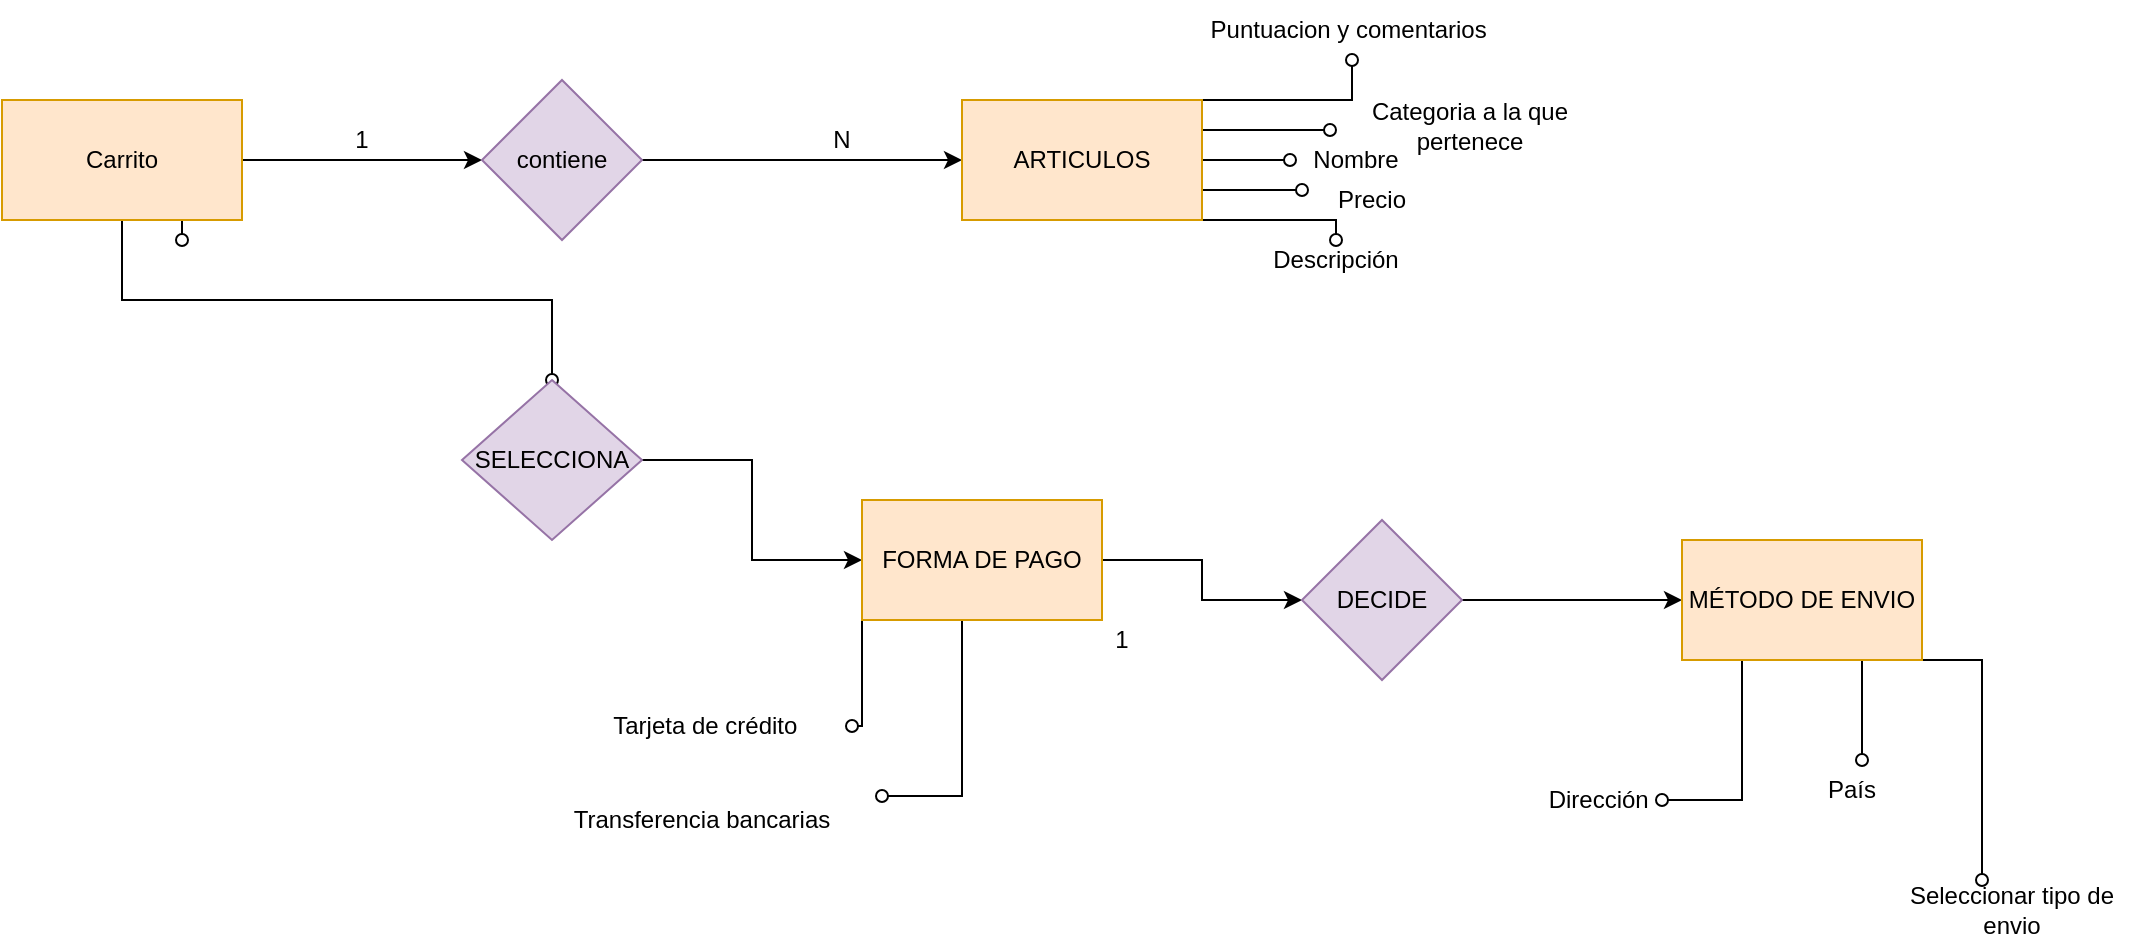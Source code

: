 <mxfile version="14.9.7" type="github">
  <diagram id="x0mtPKsXIoCM_E7vGqDa" name="Page-1">
    <mxGraphModel dx="1929" dy="582" grid="1" gridSize="10" guides="1" tooltips="1" connect="1" arrows="1" fold="1" page="1" pageScale="1" pageWidth="827" pageHeight="1169" math="0" shadow="0">
      <root>
        <mxCell id="0" />
        <mxCell id="1" parent="0" />
        <mxCell id="L4fkzpxxUZNFCqm3rQeX-3" value="" style="edgeStyle=orthogonalEdgeStyle;rounded=0;orthogonalLoop=1;jettySize=auto;html=1;" parent="1" source="L4fkzpxxUZNFCqm3rQeX-1" target="L4fkzpxxUZNFCqm3rQeX-2" edge="1">
          <mxGeometry relative="1" as="geometry" />
        </mxCell>
        <mxCell id="L4fkzpxxUZNFCqm3rQeX-26" style="edgeStyle=orthogonalEdgeStyle;rounded=0;orthogonalLoop=1;jettySize=auto;html=1;exitX=0.5;exitY=1;exitDx=0;exitDy=0;endArrow=oval;endFill=0;" parent="1" source="L4fkzpxxUZNFCqm3rQeX-1" edge="1">
          <mxGeometry relative="1" as="geometry">
            <mxPoint x="-160" y="160" as="targetPoint" />
          </mxGeometry>
        </mxCell>
        <mxCell id="oZV_gyn4Lc5vq8S6sUId-5" style="edgeStyle=orthogonalEdgeStyle;rounded=0;orthogonalLoop=1;jettySize=auto;html=1;exitX=0.5;exitY=1;exitDx=0;exitDy=0;endArrow=oval;endFill=0;" edge="1" parent="1" source="L4fkzpxxUZNFCqm3rQeX-1" target="L4fkzpxxUZNFCqm3rQeX-6">
          <mxGeometry relative="1" as="geometry" />
        </mxCell>
        <mxCell id="L4fkzpxxUZNFCqm3rQeX-1" value="Carrito" style="rounded=0;whiteSpace=wrap;html=1;fillColor=#ffe6cc;strokeColor=#d79b00;" parent="1" vertex="1">
          <mxGeometry x="-250" y="90" width="120" height="60" as="geometry" />
        </mxCell>
        <mxCell id="L4fkzpxxUZNFCqm3rQeX-5" value="" style="edgeStyle=orthogonalEdgeStyle;rounded=0;orthogonalLoop=1;jettySize=auto;html=1;" parent="1" source="L4fkzpxxUZNFCqm3rQeX-2" target="L4fkzpxxUZNFCqm3rQeX-4" edge="1">
          <mxGeometry relative="1" as="geometry" />
        </mxCell>
        <mxCell id="L4fkzpxxUZNFCqm3rQeX-2" value="contiene" style="rhombus;whiteSpace=wrap;html=1;rounded=0;fillColor=#e1d5e7;strokeColor=#9673a6;" parent="1" vertex="1">
          <mxGeometry x="-10" y="80" width="80" height="80" as="geometry" />
        </mxCell>
        <mxCell id="L4fkzpxxUZNFCqm3rQeX-14" style="edgeStyle=orthogonalEdgeStyle;rounded=0;orthogonalLoop=1;jettySize=auto;html=1;exitX=1;exitY=0.5;exitDx=0;exitDy=0;endArrow=oval;endFill=0;" parent="1" source="L4fkzpxxUZNFCqm3rQeX-4" target="L4fkzpxxUZNFCqm3rQeX-15" edge="1">
          <mxGeometry relative="1" as="geometry">
            <mxPoint x="420" y="120" as="targetPoint" />
          </mxGeometry>
        </mxCell>
        <mxCell id="L4fkzpxxUZNFCqm3rQeX-16" style="edgeStyle=orthogonalEdgeStyle;rounded=0;orthogonalLoop=1;jettySize=auto;html=1;exitX=1;exitY=1;exitDx=0;exitDy=0;endArrow=oval;endFill=0;" parent="1" source="L4fkzpxxUZNFCqm3rQeX-4" target="L4fkzpxxUZNFCqm3rQeX-17" edge="1">
          <mxGeometry relative="1" as="geometry">
            <mxPoint x="380" y="150" as="targetPoint" />
            <Array as="points">
              <mxPoint x="360" y="150" />
              <mxPoint x="360" y="150" />
            </Array>
          </mxGeometry>
        </mxCell>
        <mxCell id="L4fkzpxxUZNFCqm3rQeX-18" style="edgeStyle=orthogonalEdgeStyle;rounded=0;orthogonalLoop=1;jettySize=auto;html=1;exitX=1;exitY=0.75;exitDx=0;exitDy=0;endArrow=oval;endFill=0;" parent="1" source="L4fkzpxxUZNFCqm3rQeX-4" target="L4fkzpxxUZNFCqm3rQeX-19" edge="1">
          <mxGeometry relative="1" as="geometry">
            <mxPoint x="380" y="135" as="targetPoint" />
            <Array as="points">
              <mxPoint x="390" y="135" />
              <mxPoint x="390" y="135" />
            </Array>
          </mxGeometry>
        </mxCell>
        <mxCell id="L4fkzpxxUZNFCqm3rQeX-21" style="edgeStyle=orthogonalEdgeStyle;rounded=0;orthogonalLoop=1;jettySize=auto;html=1;exitX=1;exitY=0;exitDx=0;exitDy=0;endArrow=oval;endFill=0;" parent="1" source="L4fkzpxxUZNFCqm3rQeX-4" target="L4fkzpxxUZNFCqm3rQeX-22" edge="1">
          <mxGeometry relative="1" as="geometry">
            <mxPoint x="390" y="90" as="targetPoint" />
            <Array as="points">
              <mxPoint x="370" y="90" />
              <mxPoint x="370" y="90" />
            </Array>
          </mxGeometry>
        </mxCell>
        <mxCell id="L4fkzpxxUZNFCqm3rQeX-24" style="edgeStyle=orthogonalEdgeStyle;rounded=0;orthogonalLoop=1;jettySize=auto;html=1;exitX=1;exitY=0.25;exitDx=0;exitDy=0;endArrow=oval;endFill=0;" parent="1" source="L4fkzpxxUZNFCqm3rQeX-4" target="L4fkzpxxUZNFCqm3rQeX-25" edge="1">
          <mxGeometry relative="1" as="geometry">
            <mxPoint x="400" y="105" as="targetPoint" />
            <Array as="points">
              <mxPoint x="400" y="105" />
              <mxPoint x="400" y="105" />
            </Array>
          </mxGeometry>
        </mxCell>
        <mxCell id="L4fkzpxxUZNFCqm3rQeX-4" value="ARTICULOS" style="whiteSpace=wrap;html=1;rounded=0;fillColor=#ffe6cc;strokeColor=#d79b00;" parent="1" vertex="1">
          <mxGeometry x="230" y="90" width="120" height="60" as="geometry" />
        </mxCell>
        <mxCell id="L4fkzpxxUZNFCqm3rQeX-9" value="" style="edgeStyle=orthogonalEdgeStyle;rounded=0;orthogonalLoop=1;jettySize=auto;html=1;" parent="1" source="L4fkzpxxUZNFCqm3rQeX-6" target="L4fkzpxxUZNFCqm3rQeX-8" edge="1">
          <mxGeometry relative="1" as="geometry" />
        </mxCell>
        <mxCell id="L4fkzpxxUZNFCqm3rQeX-6" value="SELECCIONA&lt;br&gt;" style="rhombus;whiteSpace=wrap;html=1;rounded=0;fillColor=#e1d5e7;strokeColor=#9673a6;" parent="1" vertex="1">
          <mxGeometry x="-20" y="230" width="90" height="80" as="geometry" />
        </mxCell>
        <mxCell id="L4fkzpxxUZNFCqm3rQeX-11" value="" style="edgeStyle=orthogonalEdgeStyle;rounded=0;orthogonalLoop=1;jettySize=auto;html=1;" parent="1" source="L4fkzpxxUZNFCqm3rQeX-8" target="L4fkzpxxUZNFCqm3rQeX-10" edge="1">
          <mxGeometry relative="1" as="geometry" />
        </mxCell>
        <mxCell id="L4fkzpxxUZNFCqm3rQeX-30" style="edgeStyle=orthogonalEdgeStyle;rounded=0;orthogonalLoop=1;jettySize=auto;html=1;exitX=0;exitY=0.75;exitDx=0;exitDy=0;endArrow=oval;endFill=0;" parent="1" source="L4fkzpxxUZNFCqm3rQeX-8" target="L4fkzpxxUZNFCqm3rQeX-31" edge="1">
          <mxGeometry relative="1" as="geometry">
            <mxPoint x="190" y="435" as="targetPoint" />
            <Array as="points">
              <mxPoint x="230" y="438" />
            </Array>
          </mxGeometry>
        </mxCell>
        <mxCell id="oZV_gyn4Lc5vq8S6sUId-1" style="edgeStyle=orthogonalEdgeStyle;rounded=0;orthogonalLoop=1;jettySize=auto;html=1;exitX=0;exitY=0.25;exitDx=0;exitDy=0;endArrow=oval;endFill=0;" edge="1" parent="1" source="L4fkzpxxUZNFCqm3rQeX-8" target="oZV_gyn4Lc5vq8S6sUId-2">
          <mxGeometry relative="1" as="geometry">
            <mxPoint x="180" y="405" as="targetPoint" />
            <Array as="points">
              <mxPoint x="180" y="403" />
            </Array>
          </mxGeometry>
        </mxCell>
        <mxCell id="L4fkzpxxUZNFCqm3rQeX-8" value="FORMA DE PAGO" style="whiteSpace=wrap;html=1;rounded=0;fillColor=#ffe6cc;strokeColor=#d79b00;" parent="1" vertex="1">
          <mxGeometry x="180" y="290" width="120" height="60" as="geometry" />
        </mxCell>
        <mxCell id="L4fkzpxxUZNFCqm3rQeX-13" value="" style="edgeStyle=orthogonalEdgeStyle;rounded=0;orthogonalLoop=1;jettySize=auto;html=1;" parent="1" source="L4fkzpxxUZNFCqm3rQeX-10" target="L4fkzpxxUZNFCqm3rQeX-12" edge="1">
          <mxGeometry relative="1" as="geometry" />
        </mxCell>
        <mxCell id="L4fkzpxxUZNFCqm3rQeX-10" value="DECIDE" style="rhombus;whiteSpace=wrap;html=1;rounded=0;fillColor=#e1d5e7;strokeColor=#9673a6;" parent="1" vertex="1">
          <mxGeometry x="400" y="300" width="80" height="80" as="geometry" />
        </mxCell>
        <mxCell id="L4fkzpxxUZNFCqm3rQeX-33" style="edgeStyle=orthogonalEdgeStyle;rounded=0;orthogonalLoop=1;jettySize=auto;html=1;exitX=0.25;exitY=1;exitDx=0;exitDy=0;endArrow=oval;endFill=0;" parent="1" source="L4fkzpxxUZNFCqm3rQeX-12" target="L4fkzpxxUZNFCqm3rQeX-34" edge="1">
          <mxGeometry relative="1" as="geometry">
            <mxPoint x="630" y="480" as="targetPoint" />
            <Array as="points">
              <mxPoint x="620" y="440" />
            </Array>
          </mxGeometry>
        </mxCell>
        <mxCell id="L4fkzpxxUZNFCqm3rQeX-35" style="edgeStyle=orthogonalEdgeStyle;rounded=0;orthogonalLoop=1;jettySize=auto;html=1;exitX=0.75;exitY=1;exitDx=0;exitDy=0;endArrow=oval;endFill=0;" parent="1" source="L4fkzpxxUZNFCqm3rQeX-12" target="L4fkzpxxUZNFCqm3rQeX-36" edge="1">
          <mxGeometry relative="1" as="geometry">
            <mxPoint x="680" y="500" as="targetPoint" />
            <Array as="points">
              <mxPoint x="675" y="450" />
            </Array>
          </mxGeometry>
        </mxCell>
        <mxCell id="L4fkzpxxUZNFCqm3rQeX-37" style="edgeStyle=orthogonalEdgeStyle;rounded=0;orthogonalLoop=1;jettySize=auto;html=1;exitX=1;exitY=1;exitDx=0;exitDy=0;endArrow=oval;endFill=0;" parent="1" source="L4fkzpxxUZNFCqm3rQeX-12" target="L4fkzpxxUZNFCqm3rQeX-38" edge="1">
          <mxGeometry relative="1" as="geometry">
            <mxPoint x="710" y="480" as="targetPoint" />
            <Array as="points">
              <mxPoint x="740" y="470" />
              <mxPoint x="740" y="470" />
            </Array>
          </mxGeometry>
        </mxCell>
        <mxCell id="L4fkzpxxUZNFCqm3rQeX-12" value="MÉTODO DE ENVIO" style="whiteSpace=wrap;html=1;rounded=0;fillColor=#ffe6cc;strokeColor=#d79b00;" parent="1" vertex="1">
          <mxGeometry x="590" y="310" width="120" height="60" as="geometry" />
        </mxCell>
        <mxCell id="L4fkzpxxUZNFCqm3rQeX-15" value="Nombre" style="text;html=1;strokeColor=none;fillColor=none;align=center;verticalAlign=middle;whiteSpace=wrap;rounded=0;" parent="1" vertex="1">
          <mxGeometry x="394" y="110" width="66" height="20" as="geometry" />
        </mxCell>
        <mxCell id="L4fkzpxxUZNFCqm3rQeX-17" value="Descripción" style="text;html=1;strokeColor=none;fillColor=none;align=center;verticalAlign=middle;whiteSpace=wrap;rounded=0;" parent="1" vertex="1">
          <mxGeometry x="384" y="160" width="66" height="20" as="geometry" />
        </mxCell>
        <mxCell id="L4fkzpxxUZNFCqm3rQeX-19" value="Precio" style="text;html=1;strokeColor=none;fillColor=none;align=center;verticalAlign=middle;whiteSpace=wrap;rounded=0;" parent="1" vertex="1">
          <mxGeometry x="400" y="130" width="70" height="20" as="geometry" />
        </mxCell>
        <mxCell id="L4fkzpxxUZNFCqm3rQeX-22" value="Puntuacion y comentarios&amp;nbsp;" style="text;html=1;strokeColor=none;fillColor=none;align=center;verticalAlign=middle;whiteSpace=wrap;rounded=0;" parent="1" vertex="1">
          <mxGeometry x="350" y="40" width="150" height="30" as="geometry" />
        </mxCell>
        <mxCell id="L4fkzpxxUZNFCqm3rQeX-25" value="Categoria a la que pertenece" style="text;html=1;strokeColor=none;fillColor=none;align=center;verticalAlign=middle;whiteSpace=wrap;rounded=0;" parent="1" vertex="1">
          <mxGeometry x="414" y="90" width="140" height="25" as="geometry" />
        </mxCell>
        <mxCell id="L4fkzpxxUZNFCqm3rQeX-31" value="Transferencia bancarias&lt;br&gt;" style="text;html=1;strokeColor=none;fillColor=none;align=center;verticalAlign=middle;whiteSpace=wrap;rounded=0;" parent="1" vertex="1">
          <mxGeometry x="10" y="430" width="180" height="40" as="geometry" />
        </mxCell>
        <mxCell id="L4fkzpxxUZNFCqm3rQeX-34" value="Dirección&amp;nbsp;" style="text;html=1;strokeColor=none;fillColor=none;align=center;verticalAlign=middle;whiteSpace=wrap;rounded=0;" parent="1" vertex="1">
          <mxGeometry x="520" y="430" width="60" height="20" as="geometry" />
        </mxCell>
        <mxCell id="L4fkzpxxUZNFCqm3rQeX-36" value="País" style="text;html=1;strokeColor=none;fillColor=none;align=center;verticalAlign=middle;whiteSpace=wrap;rounded=0;" parent="1" vertex="1">
          <mxGeometry x="650" y="420" width="50" height="30" as="geometry" />
        </mxCell>
        <mxCell id="L4fkzpxxUZNFCqm3rQeX-38" value="Seleccionar tipo de envio" style="text;html=1;strokeColor=none;fillColor=none;align=center;verticalAlign=middle;whiteSpace=wrap;rounded=0;" parent="1" vertex="1">
          <mxGeometry x="690" y="480" width="130" height="30" as="geometry" />
        </mxCell>
        <mxCell id="L4fkzpxxUZNFCqm3rQeX-43" value="N" style="text;html=1;strokeColor=none;fillColor=none;align=center;verticalAlign=middle;whiteSpace=wrap;rounded=0;" parent="1" vertex="1">
          <mxGeometry x="150" y="100" width="40" height="20" as="geometry" />
        </mxCell>
        <mxCell id="L4fkzpxxUZNFCqm3rQeX-44" value="1" style="text;html=1;strokeColor=none;fillColor=none;align=center;verticalAlign=middle;whiteSpace=wrap;rounded=0;" parent="1" vertex="1">
          <mxGeometry x="-90" y="100" width="40" height="20" as="geometry" />
        </mxCell>
        <mxCell id="L4fkzpxxUZNFCqm3rQeX-47" value="1" style="text;html=1;strokeColor=none;fillColor=none;align=center;verticalAlign=middle;whiteSpace=wrap;rounded=0;" parent="1" vertex="1">
          <mxGeometry x="290" y="350" width="40" height="20" as="geometry" />
        </mxCell>
        <mxCell id="oZV_gyn4Lc5vq8S6sUId-2" value="&amp;nbsp;Tarjeta de crédito" style="text;html=1;strokeColor=none;fillColor=none;align=center;verticalAlign=middle;whiteSpace=wrap;rounded=0;" vertex="1" parent="1">
          <mxGeometry x="25" y="390" width="150" height="25" as="geometry" />
        </mxCell>
      </root>
    </mxGraphModel>
  </diagram>
</mxfile>
